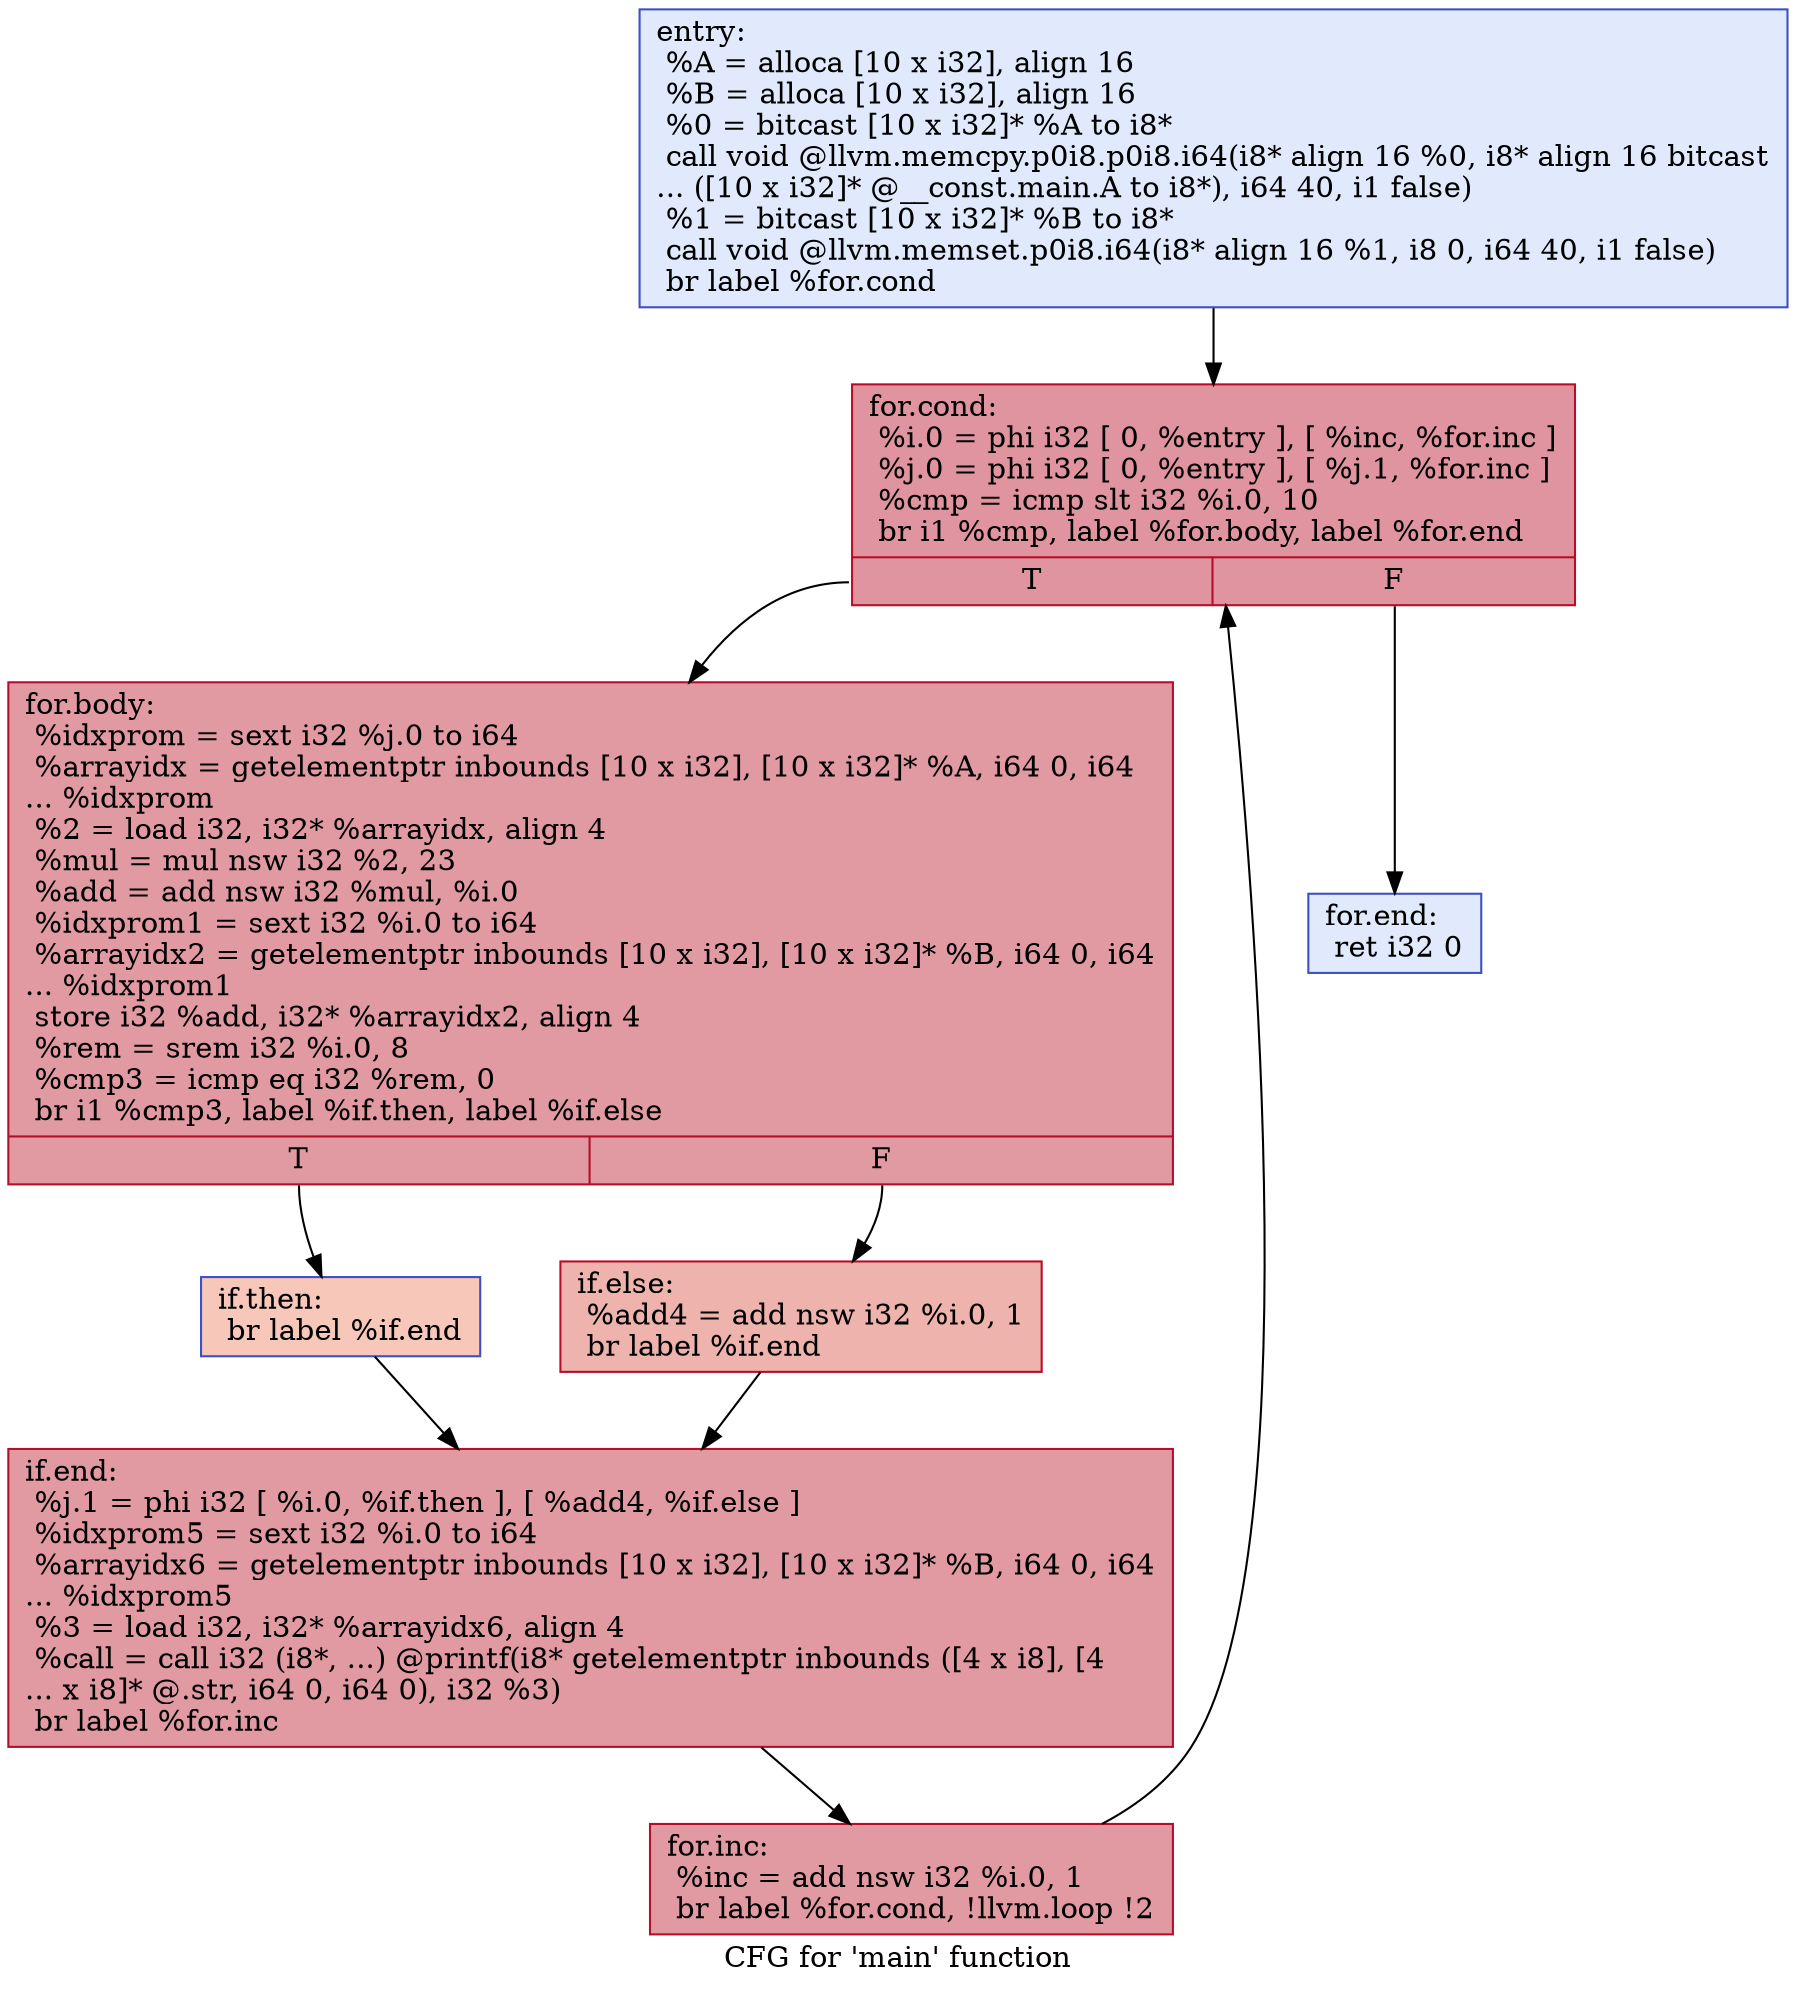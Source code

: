 digraph "CFG for 'main' function" {
	label="CFG for 'main' function";

	Node0x55b889b66c20 [shape=record,color="#3d50c3ff", style=filled, fillcolor="#b9d0f970",label="{entry:\l  %A = alloca [10 x i32], align 16\l  %B = alloca [10 x i32], align 16\l  %0 = bitcast [10 x i32]* %A to i8*\l  call void @llvm.memcpy.p0i8.p0i8.i64(i8* align 16 %0, i8* align 16 bitcast\l... ([10 x i32]* @__const.main.A to i8*), i64 40, i1 false)\l  %1 = bitcast [10 x i32]* %B to i8*\l  call void @llvm.memset.p0i8.i64(i8* align 16 %1, i8 0, i64 40, i1 false)\l  br label %for.cond\l}"];
	Node0x55b889b66c20 -> Node0x55b889b66c70;
	Node0x55b889b66c70 [shape=record,color="#b70d28ff", style=filled, fillcolor="#b70d2870",label="{for.cond:                                         \l  %i.0 = phi i32 [ 0, %entry ], [ %inc, %for.inc ]\l  %j.0 = phi i32 [ 0, %entry ], [ %j.1, %for.inc ]\l  %cmp = icmp slt i32 %i.0, 10\l  br i1 %cmp, label %for.body, label %for.end\l|{<s0>T|<s1>F}}"];
	Node0x55b889b66c70:s0 -> Node0x55b889b66cc0;
	Node0x55b889b66c70:s1 -> Node0x55b889b66e50;
	Node0x55b889b66cc0 [shape=record,color="#b70d28ff", style=filled, fillcolor="#bb1b2c70",label="{for.body:                                         \l  %idxprom = sext i32 %j.0 to i64\l  %arrayidx = getelementptr inbounds [10 x i32], [10 x i32]* %A, i64 0, i64\l... %idxprom\l  %2 = load i32, i32* %arrayidx, align 4\l  %mul = mul nsw i32 %2, 23\l  %add = add nsw i32 %mul, %i.0\l  %idxprom1 = sext i32 %i.0 to i64\l  %arrayidx2 = getelementptr inbounds [10 x i32], [10 x i32]* %B, i64 0, i64\l... %idxprom1\l  store i32 %add, i32* %arrayidx2, align 4\l  %rem = srem i32 %i.0, 8\l  %cmp3 = icmp eq i32 %rem, 0\l  br i1 %cmp3, label %if.then, label %if.else\l|{<s0>T|<s1>F}}"];
	Node0x55b889b66cc0:s0 -> Node0x55b889b66d10;
	Node0x55b889b66cc0:s1 -> Node0x55b889b66d60;
	Node0x55b889b66d10 [shape=record,color="#3d50c3ff", style=filled, fillcolor="#ec7f6370",label="{if.then:                                          \l  br label %if.end\l}"];
	Node0x55b889b66d10 -> Node0x55b889b66db0;
	Node0x55b889b66d60 [shape=record,color="#b70d28ff", style=filled, fillcolor="#d6524470",label="{if.else:                                          \l  %add4 = add nsw i32 %i.0, 1\l  br label %if.end\l}"];
	Node0x55b889b66d60 -> Node0x55b889b66db0;
	Node0x55b889b66db0 [shape=record,color="#b70d28ff", style=filled, fillcolor="#bb1b2c70",label="{if.end:                                           \l  %j.1 = phi i32 [ %i.0, %if.then ], [ %add4, %if.else ]\l  %idxprom5 = sext i32 %i.0 to i64\l  %arrayidx6 = getelementptr inbounds [10 x i32], [10 x i32]* %B, i64 0, i64\l... %idxprom5\l  %3 = load i32, i32* %arrayidx6, align 4\l  %call = call i32 (i8*, ...) @printf(i8* getelementptr inbounds ([4 x i8], [4\l... x i8]* @.str, i64 0, i64 0), i32 %3)\l  br label %for.inc\l}"];
	Node0x55b889b66db0 -> Node0x55b889b66e00;
	Node0x55b889b66e00 [shape=record,color="#b70d28ff", style=filled, fillcolor="#bb1b2c70",label="{for.inc:                                          \l  %inc = add nsw i32 %i.0, 1\l  br label %for.cond, !llvm.loop !2\l}"];
	Node0x55b889b66e00 -> Node0x55b889b66c70;
	Node0x55b889b66e50 [shape=record,color="#3d50c3ff", style=filled, fillcolor="#b9d0f970",label="{for.end:                                          \l  ret i32 0\l}"];
}
